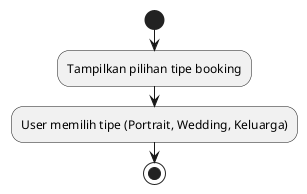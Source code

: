 @startuml
start
:Tampilkan pilihan tipe booking;
:User memilih tipe (Portrait, Wedding, Keluarga);
stop
@enduml